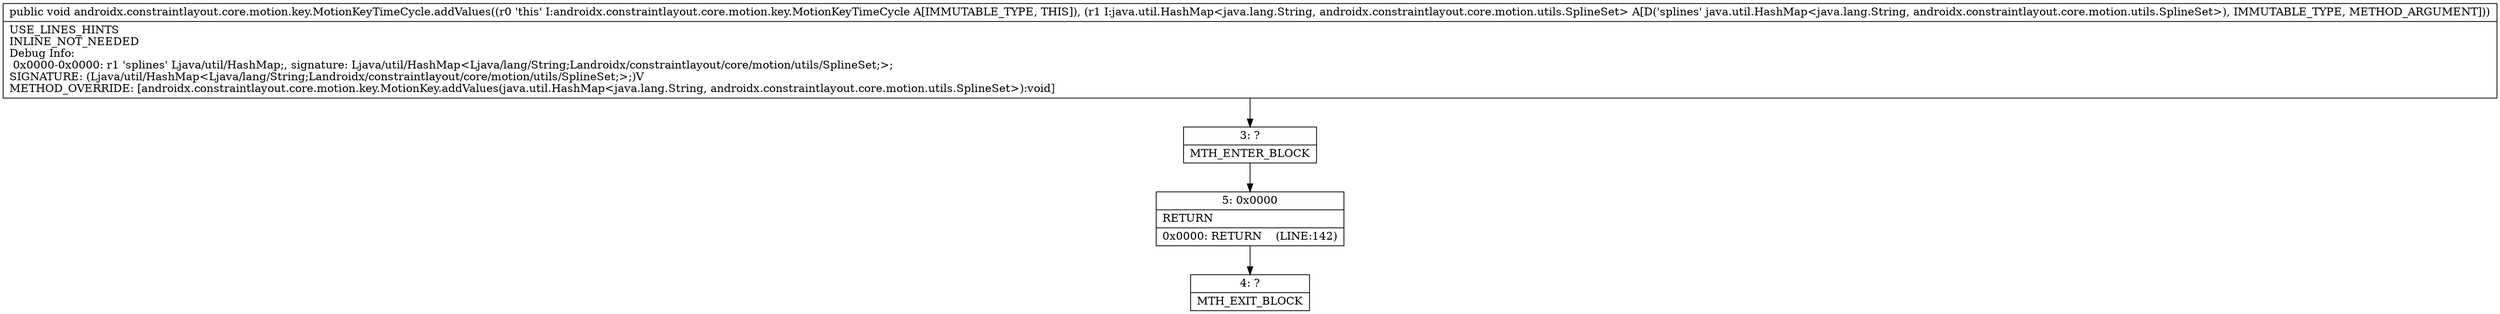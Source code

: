 digraph "CFG forandroidx.constraintlayout.core.motion.key.MotionKeyTimeCycle.addValues(Ljava\/util\/HashMap;)V" {
Node_3 [shape=record,label="{3\:\ ?|MTH_ENTER_BLOCK\l}"];
Node_5 [shape=record,label="{5\:\ 0x0000|RETURN\l|0x0000: RETURN    (LINE:142)\l}"];
Node_4 [shape=record,label="{4\:\ ?|MTH_EXIT_BLOCK\l}"];
MethodNode[shape=record,label="{public void androidx.constraintlayout.core.motion.key.MotionKeyTimeCycle.addValues((r0 'this' I:androidx.constraintlayout.core.motion.key.MotionKeyTimeCycle A[IMMUTABLE_TYPE, THIS]), (r1 I:java.util.HashMap\<java.lang.String, androidx.constraintlayout.core.motion.utils.SplineSet\> A[D('splines' java.util.HashMap\<java.lang.String, androidx.constraintlayout.core.motion.utils.SplineSet\>), IMMUTABLE_TYPE, METHOD_ARGUMENT]))  | USE_LINES_HINTS\lINLINE_NOT_NEEDED\lDebug Info:\l  0x0000\-0x0000: r1 'splines' Ljava\/util\/HashMap;, signature: Ljava\/util\/HashMap\<Ljava\/lang\/String;Landroidx\/constraintlayout\/core\/motion\/utils\/SplineSet;\>;\lSIGNATURE: (Ljava\/util\/HashMap\<Ljava\/lang\/String;Landroidx\/constraintlayout\/core\/motion\/utils\/SplineSet;\>;)V\lMETHOD_OVERRIDE: [androidx.constraintlayout.core.motion.key.MotionKey.addValues(java.util.HashMap\<java.lang.String, androidx.constraintlayout.core.motion.utils.SplineSet\>):void]\l}"];
MethodNode -> Node_3;Node_3 -> Node_5;
Node_5 -> Node_4;
}

